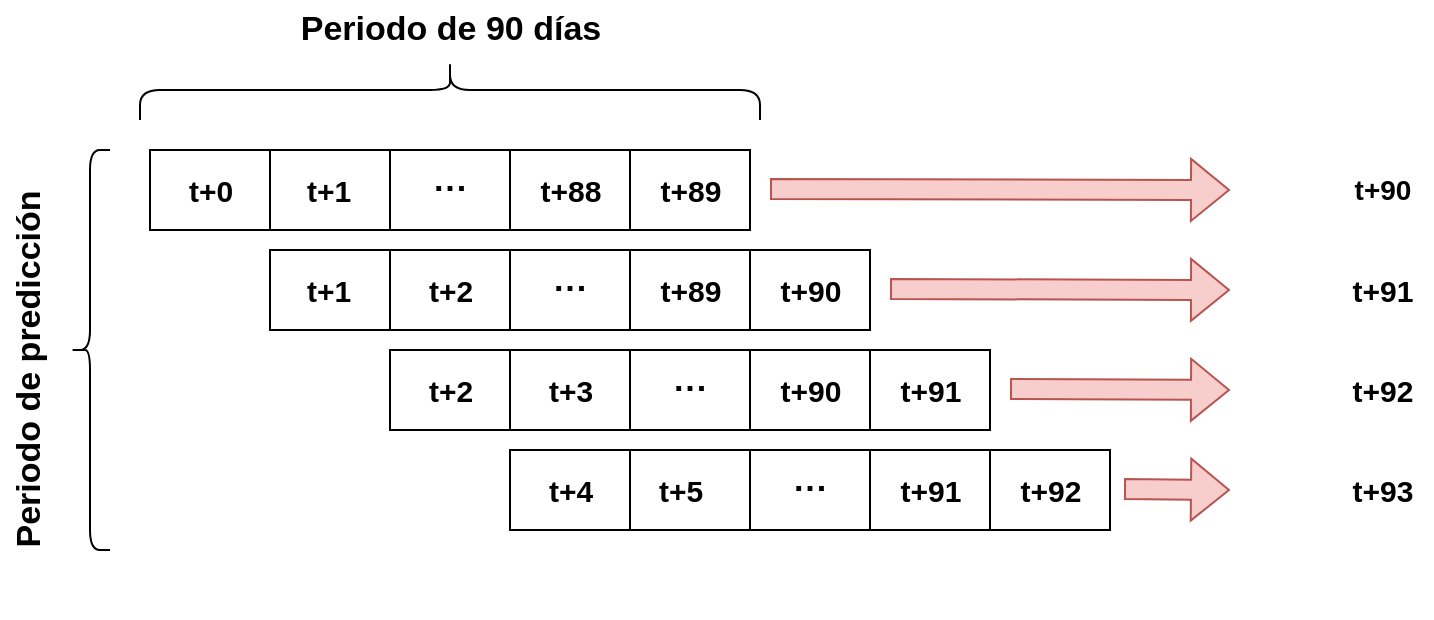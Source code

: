 <mxfile version="18.0.4" type="device"><diagram id="vQ3p4F0oJGJOyTLQqOV0" name="Page-1"><mxGraphModel dx="1038" dy="521" grid="1" gridSize="10" guides="1" tooltips="1" connect="1" arrows="1" fold="1" page="1" pageScale="1" pageWidth="827" pageHeight="1169" math="0" shadow="0"><root><mxCell id="0"/><mxCell id="1" parent="0"/><mxCell id="dG9d79ELPR3fIweSG3aM-62" value="" style="shape=flexArrow;endArrow=classic;html=1;rounded=0;fillColor=#f8cecc;strokeColor=#b85450;" parent="1" edge="1"><mxGeometry width="50" height="50" relative="1" as="geometry"><mxPoint x="650" y="179.5" as="sourcePoint"/><mxPoint x="880" y="180" as="targetPoint"/></mxGeometry></mxCell><mxCell id="dG9d79ELPR3fIweSG3aM-63" value="" style="shape=flexArrow;endArrow=classic;html=1;rounded=0;fillColor=#f8cecc;strokeColor=#b85450;" parent="1" edge="1"><mxGeometry width="50" height="50" relative="1" as="geometry"><mxPoint x="710" y="229.5" as="sourcePoint"/><mxPoint x="880" y="230" as="targetPoint"/></mxGeometry></mxCell><mxCell id="dG9d79ELPR3fIweSG3aM-64" value="" style="shape=flexArrow;endArrow=classic;html=1;rounded=0;fillColor=#f8cecc;strokeColor=#b85450;" parent="1" edge="1"><mxGeometry width="50" height="50" relative="1" as="geometry"><mxPoint x="770" y="279.5" as="sourcePoint"/><mxPoint x="880" y="280" as="targetPoint"/></mxGeometry></mxCell><mxCell id="dG9d79ELPR3fIweSG3aM-65" value="" style="shape=flexArrow;endArrow=classic;html=1;rounded=0;fillColor=#f8cecc;strokeColor=#b85450;" parent="1" edge="1"><mxGeometry width="50" height="50" relative="1" as="geometry"><mxPoint x="827" y="329.5" as="sourcePoint"/><mxPoint x="880" y="330" as="targetPoint"/></mxGeometry></mxCell><mxCell id="dG9d79ELPR3fIweSG3aM-66" value="" style="shape=image;html=1;verticalAlign=top;verticalLabelPosition=bottom;labelBackgroundColor=#ffffff;imageAspect=0;aspect=fixed;image=https://cdn1.iconfinder.com/data/icons/unicons-line-vol-1/24/bitcoin-128.png" parent="1" vertex="1"><mxGeometry x="900" y="162" width="36" height="36" as="geometry"/></mxCell><mxCell id="dG9d79ELPR3fIweSG3aM-67" value="" style="shape=image;html=1;verticalAlign=top;verticalLabelPosition=bottom;labelBackgroundColor=#ffffff;imageAspect=0;aspect=fixed;image=https://cdn1.iconfinder.com/data/icons/unicons-line-vol-1/24/bitcoin-128.png" parent="1" vertex="1"><mxGeometry x="900" y="212" width="36" height="36" as="geometry"/></mxCell><mxCell id="dG9d79ELPR3fIweSG3aM-68" value="" style="shape=image;html=1;verticalAlign=top;verticalLabelPosition=bottom;labelBackgroundColor=#ffffff;imageAspect=0;aspect=fixed;image=https://cdn1.iconfinder.com/data/icons/unicons-line-vol-1/24/bitcoin-128.png" parent="1" vertex="1"><mxGeometry x="900" y="262" width="36" height="36" as="geometry"/></mxCell><mxCell id="dG9d79ELPR3fIweSG3aM-69" value="" style="shape=image;html=1;verticalAlign=top;verticalLabelPosition=bottom;labelBackgroundColor=#ffffff;imageAspect=0;aspect=fixed;image=https://cdn1.iconfinder.com/data/icons/unicons-line-vol-1/24/bitcoin-128.png" parent="1" vertex="1"><mxGeometry x="900" y="312" width="36" height="36" as="geometry"/></mxCell><mxCell id="dG9d79ELPR3fIweSG3aM-70" value="" style="shape=table;startSize=0;container=1;collapsible=0;childLayout=tableLayout;" parent="1" vertex="1"><mxGeometry x="340" y="160" width="300" height="40" as="geometry"/></mxCell><mxCell id="dG9d79ELPR3fIweSG3aM-71" value="" style="shape=tableRow;horizontal=0;startSize=0;swimlaneHead=0;swimlaneBody=0;top=0;left=0;bottom=0;right=0;collapsible=0;dropTarget=0;fillColor=none;points=[[0,0.5],[1,0.5]];portConstraint=eastwest;" parent="dG9d79ELPR3fIweSG3aM-70" vertex="1"><mxGeometry width="300" height="40" as="geometry"/></mxCell><mxCell id="dG9d79ELPR3fIweSG3aM-72" value="" style="shape=partialRectangle;html=1;whiteSpace=wrap;connectable=0;overflow=hidden;fillColor=none;top=0;left=0;bottom=0;right=0;pointerEvents=1;" parent="dG9d79ELPR3fIweSG3aM-71" vertex="1"><mxGeometry width="60" height="40" as="geometry"><mxRectangle width="60" height="40" as="alternateBounds"/></mxGeometry></mxCell><mxCell id="dG9d79ELPR3fIweSG3aM-73" value="" style="shape=partialRectangle;html=1;whiteSpace=wrap;connectable=0;overflow=hidden;fillColor=none;top=0;left=0;bottom=0;right=0;pointerEvents=1;" parent="dG9d79ELPR3fIweSG3aM-71" vertex="1"><mxGeometry x="60" width="60" height="40" as="geometry"><mxRectangle width="60" height="40" as="alternateBounds"/></mxGeometry></mxCell><mxCell id="dG9d79ELPR3fIweSG3aM-74" value="" style="shape=partialRectangle;html=1;whiteSpace=wrap;connectable=0;overflow=hidden;fillColor=none;top=0;left=0;bottom=0;right=0;pointerEvents=1;" parent="dG9d79ELPR3fIweSG3aM-71" vertex="1"><mxGeometry x="120" width="60" height="40" as="geometry"><mxRectangle width="60" height="40" as="alternateBounds"/></mxGeometry></mxCell><mxCell id="dG9d79ELPR3fIweSG3aM-75" value="" style="shape=partialRectangle;html=1;whiteSpace=wrap;connectable=0;overflow=hidden;fillColor=none;top=0;left=0;bottom=0;right=0;pointerEvents=1;" parent="dG9d79ELPR3fIweSG3aM-71" vertex="1"><mxGeometry x="180" width="60" height="40" as="geometry"><mxRectangle width="60" height="40" as="alternateBounds"/></mxGeometry></mxCell><mxCell id="dG9d79ELPR3fIweSG3aM-76" value="" style="shape=partialRectangle;html=1;whiteSpace=wrap;connectable=0;overflow=hidden;fillColor=none;top=0;left=0;bottom=0;right=0;pointerEvents=1;" parent="dG9d79ELPR3fIweSG3aM-71" vertex="1"><mxGeometry x="240" width="60" height="40" as="geometry"><mxRectangle width="60" height="40" as="alternateBounds"/></mxGeometry></mxCell><mxCell id="dG9d79ELPR3fIweSG3aM-77" value="" style="shape=table;startSize=0;container=1;collapsible=0;childLayout=tableLayout;" parent="1" vertex="1"><mxGeometry x="400" y="210" width="300" height="40" as="geometry"/></mxCell><mxCell id="dG9d79ELPR3fIweSG3aM-78" value="" style="shape=tableRow;horizontal=0;startSize=0;swimlaneHead=0;swimlaneBody=0;top=0;left=0;bottom=0;right=0;collapsible=0;dropTarget=0;fillColor=none;points=[[0,0.5],[1,0.5]];portConstraint=eastwest;" parent="dG9d79ELPR3fIweSG3aM-77" vertex="1"><mxGeometry width="300" height="40" as="geometry"/></mxCell><mxCell id="dG9d79ELPR3fIweSG3aM-79" value="" style="shape=partialRectangle;html=1;whiteSpace=wrap;connectable=0;overflow=hidden;fillColor=none;top=0;left=0;bottom=0;right=0;pointerEvents=1;" parent="dG9d79ELPR3fIweSG3aM-78" vertex="1"><mxGeometry width="60" height="40" as="geometry"><mxRectangle width="60" height="40" as="alternateBounds"/></mxGeometry></mxCell><mxCell id="dG9d79ELPR3fIweSG3aM-80" value="" style="shape=partialRectangle;html=1;whiteSpace=wrap;connectable=0;overflow=hidden;fillColor=none;top=0;left=0;bottom=0;right=0;pointerEvents=1;" parent="dG9d79ELPR3fIweSG3aM-78" vertex="1"><mxGeometry x="60" width="60" height="40" as="geometry"><mxRectangle width="60" height="40" as="alternateBounds"/></mxGeometry></mxCell><mxCell id="dG9d79ELPR3fIweSG3aM-81" value="" style="shape=partialRectangle;html=1;whiteSpace=wrap;connectable=0;overflow=hidden;fillColor=none;top=0;left=0;bottom=0;right=0;pointerEvents=1;" parent="dG9d79ELPR3fIweSG3aM-78" vertex="1"><mxGeometry x="120" width="60" height="40" as="geometry"><mxRectangle width="60" height="40" as="alternateBounds"/></mxGeometry></mxCell><mxCell id="dG9d79ELPR3fIweSG3aM-82" value="" style="shape=partialRectangle;html=1;whiteSpace=wrap;connectable=0;overflow=hidden;fillColor=none;top=0;left=0;bottom=0;right=0;pointerEvents=1;" parent="dG9d79ELPR3fIweSG3aM-78" vertex="1"><mxGeometry x="180" width="60" height="40" as="geometry"><mxRectangle width="60" height="40" as="alternateBounds"/></mxGeometry></mxCell><mxCell id="dG9d79ELPR3fIweSG3aM-83" value="" style="shape=partialRectangle;html=1;whiteSpace=wrap;connectable=0;overflow=hidden;fillColor=none;top=0;left=0;bottom=0;right=0;pointerEvents=1;" parent="dG9d79ELPR3fIweSG3aM-78" vertex="1"><mxGeometry x="240" width="60" height="40" as="geometry"><mxRectangle width="60" height="40" as="alternateBounds"/></mxGeometry></mxCell><mxCell id="dG9d79ELPR3fIweSG3aM-84" value="" style="shape=table;startSize=0;container=1;collapsible=0;childLayout=tableLayout;" parent="1" vertex="1"><mxGeometry x="460" y="260" width="300" height="40" as="geometry"/></mxCell><mxCell id="dG9d79ELPR3fIweSG3aM-85" value="" style="shape=tableRow;horizontal=0;startSize=0;swimlaneHead=0;swimlaneBody=0;top=0;left=0;bottom=0;right=0;collapsible=0;dropTarget=0;fillColor=none;points=[[0,0.5],[1,0.5]];portConstraint=eastwest;" parent="dG9d79ELPR3fIweSG3aM-84" vertex="1"><mxGeometry width="300" height="40" as="geometry"/></mxCell><mxCell id="dG9d79ELPR3fIweSG3aM-86" value="" style="shape=partialRectangle;html=1;whiteSpace=wrap;connectable=0;overflow=hidden;fillColor=none;top=0;left=0;bottom=0;right=0;pointerEvents=1;" parent="dG9d79ELPR3fIweSG3aM-85" vertex="1"><mxGeometry width="60" height="40" as="geometry"><mxRectangle width="60" height="40" as="alternateBounds"/></mxGeometry></mxCell><mxCell id="dG9d79ELPR3fIweSG3aM-87" value="" style="shape=partialRectangle;html=1;whiteSpace=wrap;connectable=0;overflow=hidden;fillColor=none;top=0;left=0;bottom=0;right=0;pointerEvents=1;" parent="dG9d79ELPR3fIweSG3aM-85" vertex="1"><mxGeometry x="60" width="60" height="40" as="geometry"><mxRectangle width="60" height="40" as="alternateBounds"/></mxGeometry></mxCell><mxCell id="dG9d79ELPR3fIweSG3aM-88" value="" style="shape=partialRectangle;html=1;whiteSpace=wrap;connectable=0;overflow=hidden;fillColor=none;top=0;left=0;bottom=0;right=0;pointerEvents=1;" parent="dG9d79ELPR3fIweSG3aM-85" vertex="1"><mxGeometry x="120" width="60" height="40" as="geometry"><mxRectangle width="60" height="40" as="alternateBounds"/></mxGeometry></mxCell><mxCell id="dG9d79ELPR3fIweSG3aM-89" value="" style="shape=partialRectangle;html=1;whiteSpace=wrap;connectable=0;overflow=hidden;fillColor=none;top=0;left=0;bottom=0;right=0;pointerEvents=1;" parent="dG9d79ELPR3fIweSG3aM-85" vertex="1"><mxGeometry x="180" width="60" height="40" as="geometry"><mxRectangle width="60" height="40" as="alternateBounds"/></mxGeometry></mxCell><mxCell id="dG9d79ELPR3fIweSG3aM-90" value="" style="shape=partialRectangle;html=1;whiteSpace=wrap;connectable=0;overflow=hidden;fillColor=none;top=0;left=0;bottom=0;right=0;pointerEvents=1;" parent="dG9d79ELPR3fIweSG3aM-85" vertex="1"><mxGeometry x="240" width="60" height="40" as="geometry"><mxRectangle width="60" height="40" as="alternateBounds"/></mxGeometry></mxCell><mxCell id="dG9d79ELPR3fIweSG3aM-91" value="" style="shape=table;startSize=0;container=1;collapsible=0;childLayout=tableLayout;" parent="1" vertex="1"><mxGeometry x="520" y="310" width="300" height="40" as="geometry"/></mxCell><mxCell id="dG9d79ELPR3fIweSG3aM-92" value="" style="shape=tableRow;horizontal=0;startSize=0;swimlaneHead=0;swimlaneBody=0;top=0;left=0;bottom=0;right=0;collapsible=0;dropTarget=0;fillColor=none;points=[[0,0.5],[1,0.5]];portConstraint=eastwest;" parent="dG9d79ELPR3fIweSG3aM-91" vertex="1"><mxGeometry width="300" height="40" as="geometry"/></mxCell><mxCell id="dG9d79ELPR3fIweSG3aM-93" value="" style="shape=partialRectangle;html=1;whiteSpace=wrap;connectable=0;overflow=hidden;fillColor=none;top=0;left=0;bottom=0;right=0;pointerEvents=1;" parent="dG9d79ELPR3fIweSG3aM-92" vertex="1"><mxGeometry width="60" height="40" as="geometry"><mxRectangle width="60" height="40" as="alternateBounds"/></mxGeometry></mxCell><mxCell id="dG9d79ELPR3fIweSG3aM-94" value="" style="shape=partialRectangle;html=1;whiteSpace=wrap;connectable=0;overflow=hidden;fillColor=none;top=0;left=0;bottom=0;right=0;pointerEvents=1;" parent="dG9d79ELPR3fIweSG3aM-92" vertex="1"><mxGeometry x="60" width="60" height="40" as="geometry"><mxRectangle width="60" height="40" as="alternateBounds"/></mxGeometry></mxCell><mxCell id="dG9d79ELPR3fIweSG3aM-95" value="" style="shape=partialRectangle;html=1;whiteSpace=wrap;connectable=0;overflow=hidden;fillColor=none;top=0;left=0;bottom=0;right=0;pointerEvents=1;" parent="dG9d79ELPR3fIweSG3aM-92" vertex="1"><mxGeometry x="120" width="60" height="40" as="geometry"><mxRectangle width="60" height="40" as="alternateBounds"/></mxGeometry></mxCell><mxCell id="dG9d79ELPR3fIweSG3aM-96" value="" style="shape=partialRectangle;html=1;whiteSpace=wrap;connectable=0;overflow=hidden;fillColor=none;top=0;left=0;bottom=0;right=0;pointerEvents=1;" parent="dG9d79ELPR3fIweSG3aM-92" vertex="1"><mxGeometry x="180" width="60" height="40" as="geometry"><mxRectangle width="60" height="40" as="alternateBounds"/></mxGeometry></mxCell><mxCell id="dG9d79ELPR3fIweSG3aM-97" value="" style="shape=partialRectangle;html=1;whiteSpace=wrap;connectable=0;overflow=hidden;fillColor=none;top=0;left=0;bottom=0;right=0;pointerEvents=1;" parent="dG9d79ELPR3fIweSG3aM-92" vertex="1"><mxGeometry x="240" width="60" height="40" as="geometry"><mxRectangle width="60" height="40" as="alternateBounds"/></mxGeometry></mxCell><mxCell id="dG9d79ELPR3fIweSG3aM-98" value="" style="shape=curlyBracket;whiteSpace=wrap;html=1;rounded=1;rotation=90;" parent="1" vertex="1"><mxGeometry x="475" y="-25" width="30" height="310" as="geometry"/></mxCell><mxCell id="dG9d79ELPR3fIweSG3aM-99" value="Periodo de 90 días" style="text;html=1;resizable=0;autosize=1;align=center;verticalAlign=middle;points=[];fillColor=none;strokeColor=none;rounded=0;fontStyle=1;fontSize=17;" parent="1" vertex="1"><mxGeometry x="405" y="85" width="170" height="30" as="geometry"/></mxCell><mxCell id="dG9d79ELPR3fIweSG3aM-100" value="t+0" style="text;html=1;resizable=0;autosize=1;align=center;verticalAlign=middle;points=[];fillColor=none;strokeColor=none;rounded=0;fontStyle=1;fontSize=15;" parent="1" vertex="1"><mxGeometry x="350" y="170" width="40" height="20" as="geometry"/></mxCell><mxCell id="dG9d79ELPR3fIweSG3aM-101" value="t+1" style="text;html=1;resizable=0;autosize=1;align=center;verticalAlign=middle;points=[];fillColor=none;strokeColor=none;rounded=0;fontStyle=1;fontSize=15;" parent="1" vertex="1"><mxGeometry x="409" y="170" width="40" height="20" as="geometry"/></mxCell><mxCell id="dG9d79ELPR3fIweSG3aM-102" value="t+89" style="text;html=1;resizable=0;autosize=1;align=center;verticalAlign=middle;points=[];fillColor=none;strokeColor=none;rounded=0;fontStyle=1;fontSize=15;" parent="1" vertex="1"><mxGeometry x="585" y="170" width="50" height="20" as="geometry"/></mxCell><mxCell id="dG9d79ELPR3fIweSG3aM-103" value="t+1" style="text;html=1;resizable=0;autosize=1;align=center;verticalAlign=middle;points=[];fillColor=none;strokeColor=none;rounded=0;fontStyle=1;fontSize=15;" parent="1" vertex="1"><mxGeometry x="409" y="220" width="40" height="20" as="geometry"/></mxCell><mxCell id="dG9d79ELPR3fIweSG3aM-104" value="t+2" style="text;html=1;resizable=0;autosize=1;align=center;verticalAlign=middle;points=[];fillColor=none;strokeColor=none;rounded=0;fontStyle=1;fontSize=15;" parent="1" vertex="1"><mxGeometry x="470" y="220" width="40" height="20" as="geometry"/></mxCell><mxCell id="dG9d79ELPR3fIweSG3aM-105" value="t+2" style="text;html=1;resizable=0;autosize=1;align=center;verticalAlign=middle;points=[];fillColor=none;strokeColor=none;rounded=0;fontStyle=1;fontSize=15;" parent="1" vertex="1"><mxGeometry x="470" y="270" width="40" height="20" as="geometry"/></mxCell><mxCell id="dG9d79ELPR3fIweSG3aM-106" value="t+3" style="text;html=1;resizable=0;autosize=1;align=center;verticalAlign=middle;points=[];fillColor=none;strokeColor=none;rounded=0;fontStyle=1;fontSize=15;" parent="1" vertex="1"><mxGeometry x="530" y="270" width="40" height="20" as="geometry"/></mxCell><mxCell id="dG9d79ELPR3fIweSG3aM-107" value="t+4" style="text;html=1;resizable=0;autosize=1;align=center;verticalAlign=middle;points=[];fillColor=none;strokeColor=none;rounded=0;fontStyle=1;fontSize=15;" parent="1" vertex="1"><mxGeometry x="530" y="320" width="40" height="20" as="geometry"/></mxCell><mxCell id="dG9d79ELPR3fIweSG3aM-108" value="t+5" style="text;html=1;resizable=0;autosize=1;align=center;verticalAlign=middle;points=[];fillColor=none;strokeColor=none;rounded=0;fontStyle=1;fontSize=15;" parent="1" vertex="1"><mxGeometry x="585" y="320" width="40" height="20" as="geometry"/></mxCell><mxCell id="dG9d79ELPR3fIweSG3aM-109" value="t+88" style="text;html=1;resizable=0;autosize=1;align=center;verticalAlign=middle;points=[];fillColor=none;strokeColor=none;rounded=0;fontStyle=1;fontSize=15;" parent="1" vertex="1"><mxGeometry x="525" y="170" width="50" height="20" as="geometry"/></mxCell><mxCell id="dG9d79ELPR3fIweSG3aM-110" value="t+90" style="text;html=1;resizable=0;autosize=1;align=center;verticalAlign=middle;points=[];fillColor=none;strokeColor=none;rounded=0;fontStyle=1;fontSize=15;" parent="1" vertex="1"><mxGeometry x="645" y="220" width="50" height="20" as="geometry"/></mxCell><mxCell id="dG9d79ELPR3fIweSG3aM-111" value="t+91" style="text;html=1;resizable=0;autosize=1;align=center;verticalAlign=middle;points=[];fillColor=none;strokeColor=none;rounded=0;fontStyle=1;fontSize=15;" parent="1" vertex="1"><mxGeometry x="705" y="270" width="50" height="20" as="geometry"/></mxCell><mxCell id="dG9d79ELPR3fIweSG3aM-112" value="t+92" style="text;html=1;resizable=0;autosize=1;align=center;verticalAlign=middle;points=[];fillColor=none;strokeColor=none;rounded=0;fontStyle=1;fontSize=15;" parent="1" vertex="1"><mxGeometry x="765" y="320" width="50" height="20" as="geometry"/></mxCell><mxCell id="dG9d79ELPR3fIweSG3aM-113" value="" style="shape=curlyBracket;whiteSpace=wrap;html=1;rounded=1;" parent="1" vertex="1"><mxGeometry x="300" y="160" width="20" height="200" as="geometry"/></mxCell><mxCell id="dG9d79ELPR3fIweSG3aM-114" value="Periodo de predicción" style="text;html=1;resizable=0;autosize=1;align=center;verticalAlign=middle;points=[];fillColor=none;strokeColor=none;rounded=0;rotation=-90;fontStyle=1;fontSize=17;" parent="1" vertex="1"><mxGeometry x="185" y="255" width="190" height="30" as="geometry"/></mxCell><mxCell id="dG9d79ELPR3fIweSG3aM-115" value="t+90" style="text;html=1;resizable=0;autosize=1;align=center;verticalAlign=middle;points=[];fillColor=none;strokeColor=none;rounded=0;fontStyle=1;fontSize=15;" parent="1" vertex="1"><mxGeometry x="645" y="270" width="50" height="20" as="geometry"/></mxCell><mxCell id="dG9d79ELPR3fIweSG3aM-116" value="&lt;b style=&quot;font-size: 15px;&quot;&gt;t+91&lt;/b&gt;" style="text;html=1;resizable=0;autosize=1;align=center;verticalAlign=middle;points=[];fillColor=none;strokeColor=none;rounded=0;fontSize=15;" parent="1" vertex="1"><mxGeometry x="705" y="320" width="50" height="20" as="geometry"/></mxCell><mxCell id="dG9d79ELPR3fIweSG3aM-117" value="t+89" style="text;html=1;resizable=0;autosize=1;align=center;verticalAlign=middle;points=[];fillColor=none;strokeColor=none;rounded=0;fontStyle=1;fontSize=15;" parent="1" vertex="1"><mxGeometry x="585" y="220" width="50" height="20" as="geometry"/></mxCell><mxCell id="dG9d79ELPR3fIweSG3aM-118" value="···" style="text;html=1;resizable=0;autosize=1;align=center;verticalAlign=middle;points=[];fillColor=none;strokeColor=none;rounded=0;fontStyle=1;fontSize=17;" parent="1" vertex="1"><mxGeometry x="475" y="165" width="30" height="30" as="geometry"/></mxCell><mxCell id="dG9d79ELPR3fIweSG3aM-119" value="···" style="text;html=1;resizable=0;autosize=1;align=center;verticalAlign=middle;points=[];fillColor=none;strokeColor=none;rounded=0;fontStyle=1;fontSize=17;" parent="1" vertex="1"><mxGeometry x="535" y="215" width="30" height="30" as="geometry"/></mxCell><mxCell id="dG9d79ELPR3fIweSG3aM-120" value="···" style="text;html=1;resizable=0;autosize=1;align=center;verticalAlign=middle;points=[];fillColor=none;strokeColor=none;rounded=0;fontStyle=1;fontSize=17;" parent="1" vertex="1"><mxGeometry x="595" y="265" width="30" height="30" as="geometry"/></mxCell><mxCell id="dG9d79ELPR3fIweSG3aM-121" value="···" style="text;html=1;resizable=0;autosize=1;align=center;verticalAlign=middle;points=[];fillColor=none;strokeColor=none;rounded=0;fontStyle=1;fontSize=17;" parent="1" vertex="1"><mxGeometry x="655" y="315" width="30" height="30" as="geometry"/></mxCell><mxCell id="dG9d79ELPR3fIweSG3aM-123" value="t+90" style="text;html=1;resizable=0;autosize=1;align=center;verticalAlign=middle;points=[];fillColor=none;strokeColor=none;rounded=0;fontStyle=1;fontSize=14;" parent="1" vertex="1"><mxGeometry x="936" y="170" width="40" height="20" as="geometry"/></mxCell><mxCell id="dG9d79ELPR3fIweSG3aM-124" value="t+91" style="text;html=1;resizable=0;autosize=1;align=center;verticalAlign=middle;points=[];fillColor=none;strokeColor=none;rounded=0;fontStyle=1;fontSize=15;" parent="1" vertex="1"><mxGeometry x="931" y="220" width="50" height="20" as="geometry"/></mxCell><mxCell id="dG9d79ELPR3fIweSG3aM-125" value="t+92" style="text;html=1;resizable=0;autosize=1;align=center;verticalAlign=middle;points=[];fillColor=none;strokeColor=none;rounded=0;fontStyle=1;fontSize=15;" parent="1" vertex="1"><mxGeometry x="931" y="270" width="50" height="20" as="geometry"/></mxCell><mxCell id="dG9d79ELPR3fIweSG3aM-126" value="t+93" style="text;html=1;resizable=0;autosize=1;align=center;verticalAlign=middle;points=[];fillColor=none;strokeColor=none;rounded=0;fontStyle=1;fontSize=15;" parent="1" vertex="1"><mxGeometry x="931" y="320" width="50" height="20" as="geometry"/></mxCell><mxCell id="dG9d79ELPR3fIweSG3aM-127" value="" style="shape=image;html=1;verticalAlign=top;verticalLabelPosition=bottom;labelBackgroundColor=#ffffff;imageAspect=0;aspect=fixed;image=https://cdn1.iconfinder.com/data/icons/heroicons-ui/24/dots-vertical-128.png;rotation=-90;" parent="1" vertex="1"><mxGeometry x="653" y="360" width="34" height="34" as="geometry"/></mxCell></root></mxGraphModel></diagram></mxfile>